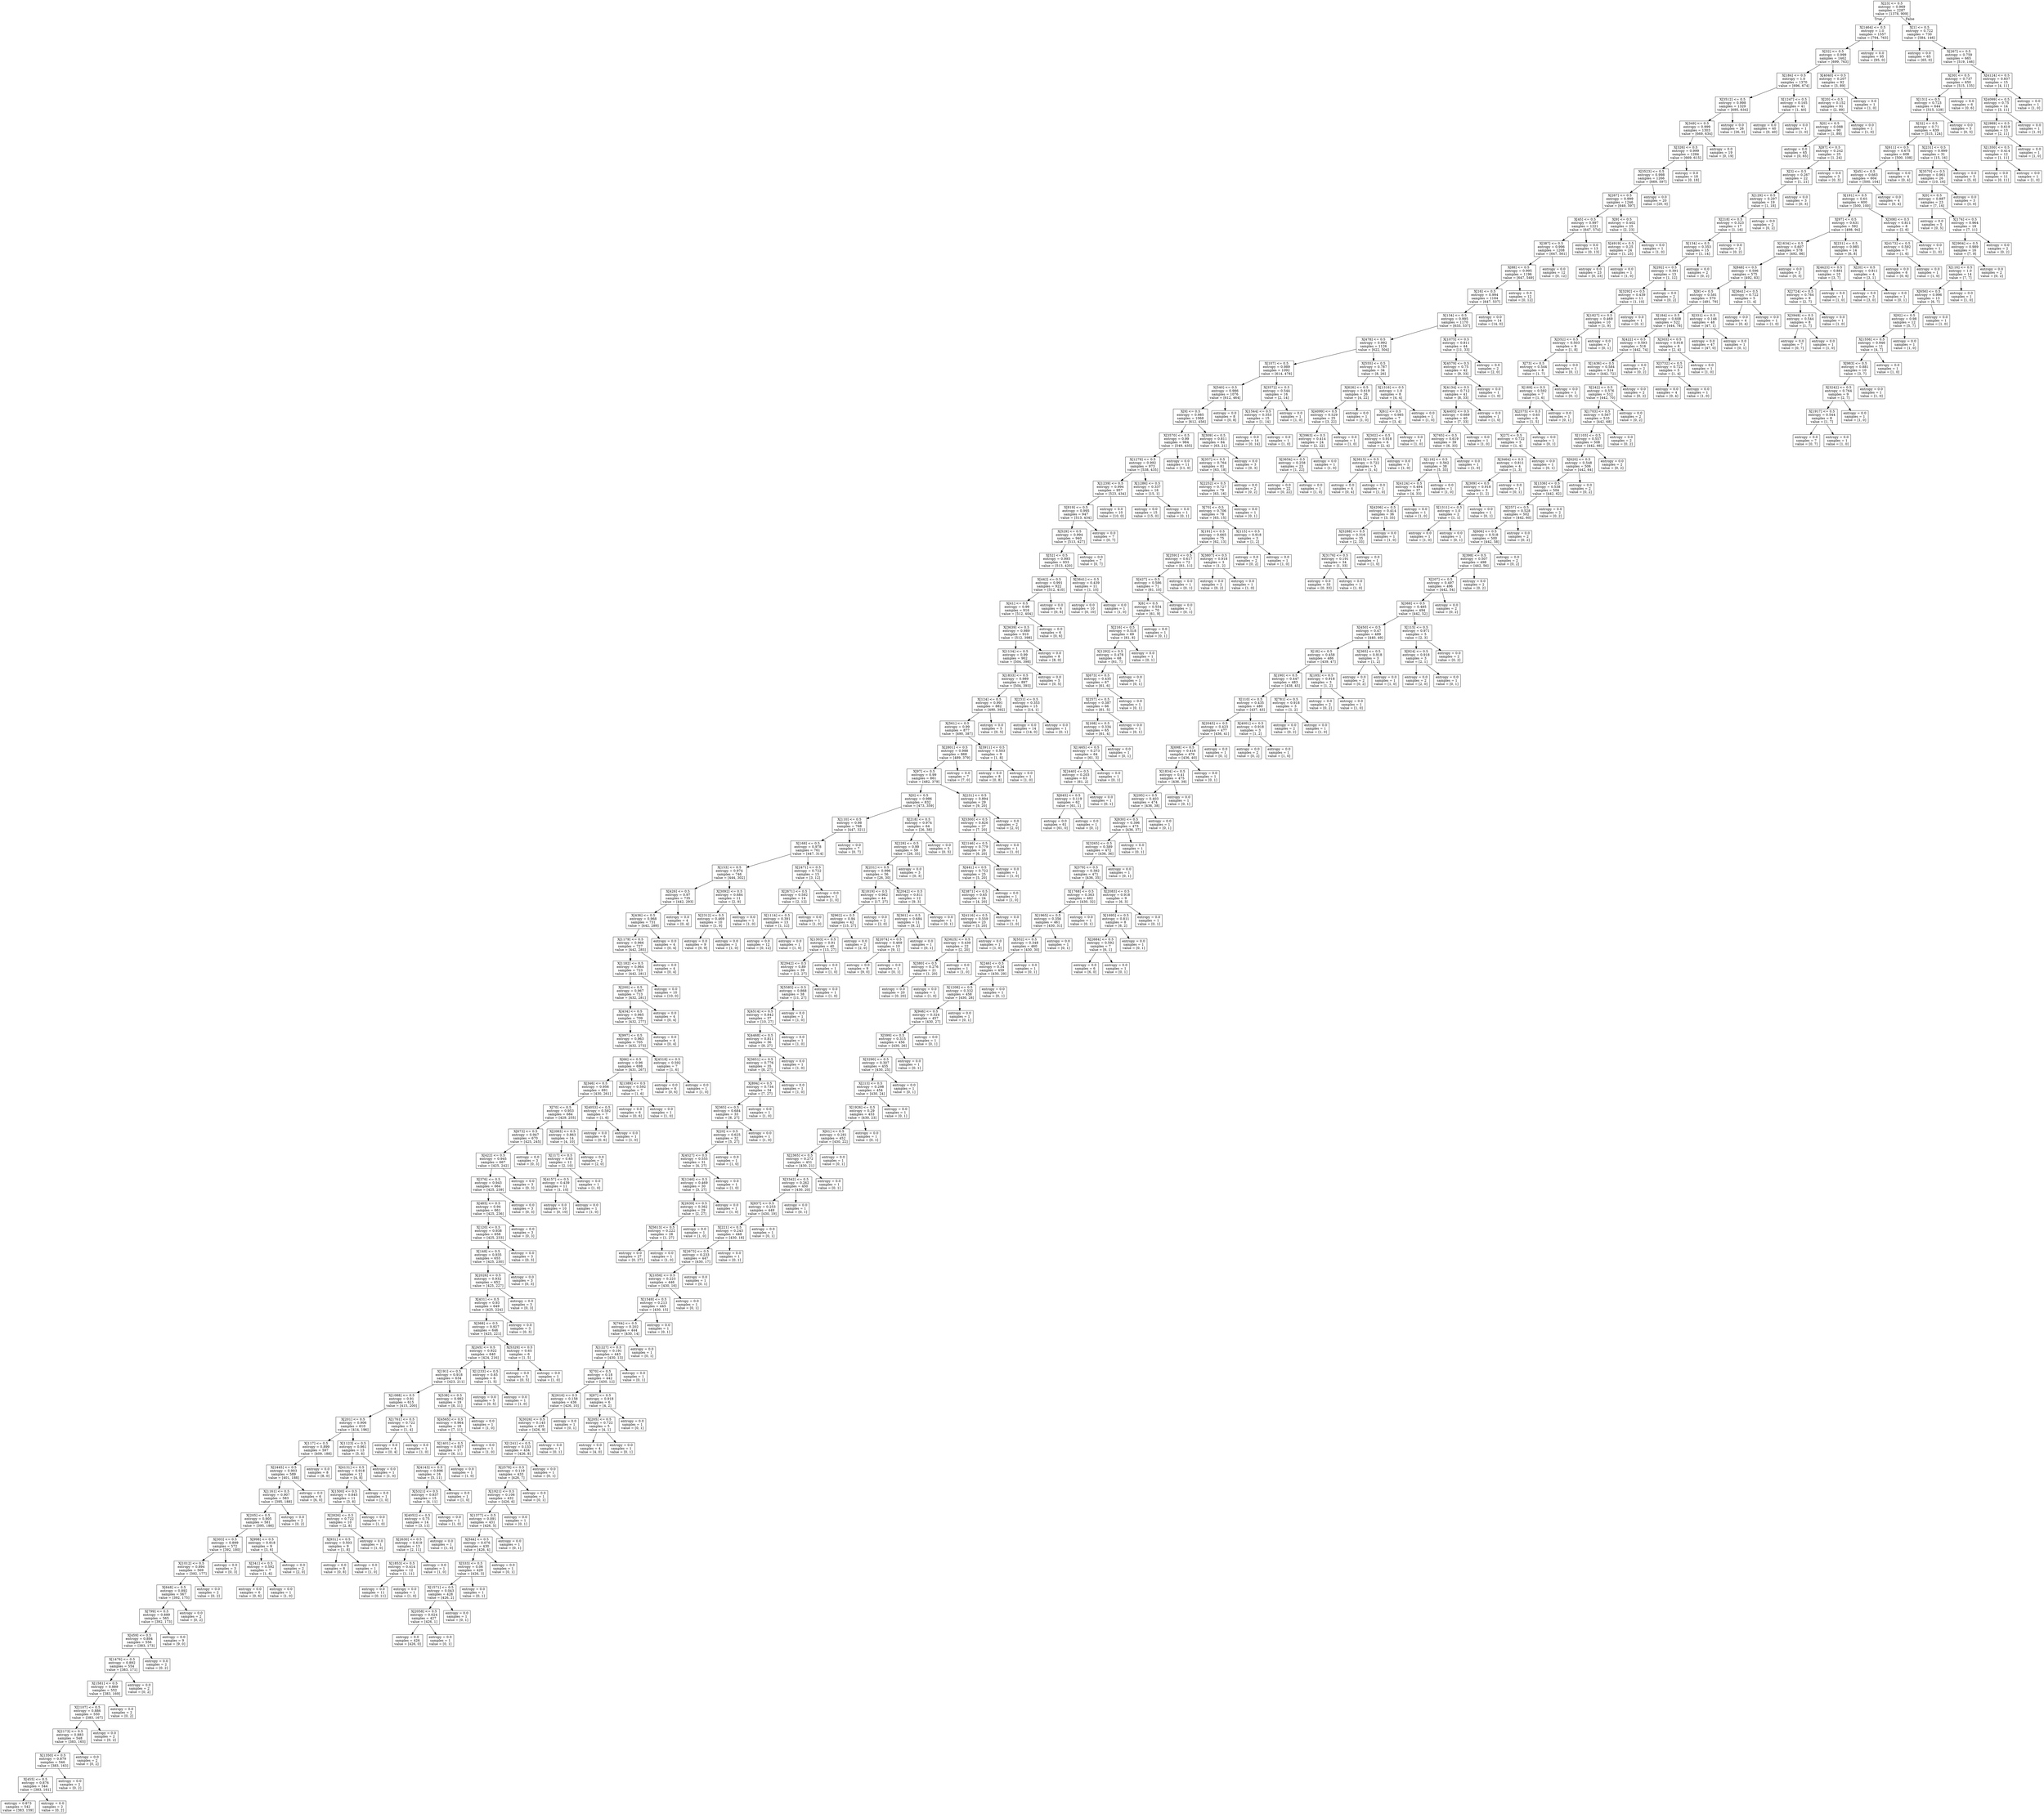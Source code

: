 digraph Tree {
node [shape=box] ;
0 [label="X[23] <= 0.5\nentropy = 0.969\nsamples = 2287\nvalue = [1378, 909]"] ;
1 [label="X[1464] <= 0.5\nentropy = 1.0\nsamples = 1557\nvalue = [794, 763]"] ;
0 -> 1 [labeldistance=2.5, labelangle=45, headlabel="True"] ;
2 [label="X[32] <= 0.5\nentropy = 0.999\nsamples = 1462\nvalue = [699, 763]"] ;
1 -> 2 ;
3 [label="X[184] <= 0.5\nentropy = 1.0\nsamples = 1370\nvalue = [696, 674]"] ;
2 -> 3 ;
4 [label="X[3512] <= 0.5\nentropy = 0.998\nsamples = 1329\nvalue = [695, 634]"] ;
3 -> 4 ;
5 [label="X[349] <= 0.5\nentropy = 0.999\nsamples = 1303\nvalue = [669, 634]"] ;
4 -> 5 ;
6 [label="X[326] <= 0.5\nentropy = 0.999\nsamples = 1284\nvalue = [669, 615]"] ;
5 -> 6 ;
7 [label="X[3523] <= 0.5\nentropy = 0.998\nsamples = 1266\nvalue = [669, 597]"] ;
6 -> 7 ;
8 [label="X[267] <= 0.5\nentropy = 0.999\nsamples = 1246\nvalue = [649, 597]"] ;
7 -> 8 ;
9 [label="X[45] <= 0.5\nentropy = 0.997\nsamples = 1221\nvalue = [647, 574]"] ;
8 -> 9 ;
10 [label="X[387] <= 0.5\nentropy = 0.996\nsamples = 1208\nvalue = [647, 561]"] ;
9 -> 10 ;
11 [label="X[88] <= 0.5\nentropy = 0.995\nsamples = 1196\nvalue = [647, 549]"] ;
10 -> 11 ;
12 [label="X[16] <= 0.5\nentropy = 0.994\nsamples = 1184\nvalue = [647, 537]"] ;
11 -> 12 ;
13 [label="X[134] <= 0.5\nentropy = 0.995\nsamples = 1170\nvalue = [633, 537]"] ;
12 -> 13 ;
14 [label="X[478] <= 0.5\nentropy = 0.992\nsamples = 1126\nvalue = [622, 504]"] ;
13 -> 14 ;
15 [label="X[107] <= 0.5\nentropy = 0.989\nsamples = 1092\nvalue = [614, 478]"] ;
14 -> 15 ;
16 [label="X[540] <= 0.5\nentropy = 0.986\nsamples = 1076\nvalue = [612, 464]"] ;
15 -> 16 ;
17 [label="X[9] <= 0.5\nentropy = 0.985\nsamples = 1068\nvalue = [612, 456]"] ;
16 -> 17 ;
18 [label="X[3570] <= 0.5\nentropy = 0.99\nsamples = 984\nvalue = [549, 435]"] ;
17 -> 18 ;
19 [label="X[1279] <= 0.5\nentropy = 0.992\nsamples = 973\nvalue = [538, 435]"] ;
18 -> 19 ;
20 [label="X[1239] <= 0.5\nentropy = 0.994\nsamples = 957\nvalue = [523, 434]"] ;
19 -> 20 ;
21 [label="X[819] <= 0.5\nentropy = 0.995\nsamples = 947\nvalue = [513, 434]"] ;
20 -> 21 ;
22 [label="X[529] <= 0.5\nentropy = 0.994\nsamples = 940\nvalue = [513, 427]"] ;
21 -> 22 ;
23 [label="X[52] <= 0.5\nentropy = 0.993\nsamples = 933\nvalue = [513, 420]"] ;
22 -> 23 ;
24 [label="X[442] <= 0.5\nentropy = 0.991\nsamples = 922\nvalue = [512, 410]"] ;
23 -> 24 ;
25 [label="X[41] <= 0.5\nentropy = 0.99\nsamples = 916\nvalue = [512, 404]"] ;
24 -> 25 ;
26 [label="X[3639] <= 0.5\nentropy = 0.989\nsamples = 910\nvalue = [512, 398]"] ;
25 -> 26 ;
27 [label="X[1134] <= 0.5\nentropy = 0.99\nsamples = 902\nvalue = [504, 398]"] ;
26 -> 27 ;
28 [label="X[1833] <= 0.5\nentropy = 0.989\nsamples = 897\nvalue = [504, 393]"] ;
27 -> 28 ;
29 [label="X[124] <= 0.5\nentropy = 0.991\nsamples = 882\nvalue = [490, 392]"] ;
28 -> 29 ;
30 [label="X[561] <= 0.5\nentropy = 0.99\nsamples = 877\nvalue = [490, 387]"] ;
29 -> 30 ;
31 [label="X[2801] <= 0.5\nentropy = 0.988\nsamples = 868\nvalue = [489, 379]"] ;
30 -> 31 ;
32 [label="X[97] <= 0.5\nentropy = 0.99\nsamples = 861\nvalue = [482, 379]"] ;
31 -> 32 ;
33 [label="X[0] <= 0.5\nentropy = 0.986\nsamples = 832\nvalue = [473, 359]"] ;
32 -> 33 ;
34 [label="X[110] <= 0.5\nentropy = 0.98\nsamples = 768\nvalue = [447, 321]"] ;
33 -> 34 ;
35 [label="X[168] <= 0.5\nentropy = 0.978\nsamples = 761\nvalue = [447, 314]"] ;
34 -> 35 ;
36 [label="X[153] <= 0.5\nentropy = 0.974\nsamples = 746\nvalue = [444, 302]"] ;
35 -> 36 ;
37 [label="X[426] <= 0.5\nentropy = 0.97\nsamples = 735\nvalue = [442, 293]"] ;
36 -> 37 ;
38 [label="X[436] <= 0.5\nentropy = 0.968\nsamples = 731\nvalue = [442, 289]"] ;
37 -> 38 ;
39 [label="X[1179] <= 0.5\nentropy = 0.966\nsamples = 727\nvalue = [442, 285]"] ;
38 -> 39 ;
40 [label="X[1182] <= 0.5\nentropy = 0.964\nsamples = 723\nvalue = [442, 281]"] ;
39 -> 40 ;
41 [label="X[200] <= 0.5\nentropy = 0.967\nsamples = 713\nvalue = [432, 281]"] ;
40 -> 41 ;
42 [label="X[434] <= 0.5\nentropy = 0.965\nsamples = 709\nvalue = [432, 277]"] ;
41 -> 42 ;
43 [label="X[997] <= 0.5\nentropy = 0.963\nsamples = 705\nvalue = [432, 273]"] ;
42 -> 43 ;
44 [label="X[66] <= 0.5\nentropy = 0.96\nsamples = 698\nvalue = [431, 267]"] ;
43 -> 44 ;
45 [label="X[346] <= 0.5\nentropy = 0.956\nsamples = 691\nvalue = [430, 261]"] ;
44 -> 45 ;
46 [label="X[70] <= 0.5\nentropy = 0.953\nsamples = 684\nvalue = [429, 255]"] ;
45 -> 46 ;
47 [label="X[673] <= 0.5\nentropy = 0.947\nsamples = 670\nvalue = [425, 245]"] ;
46 -> 47 ;
48 [label="X[422] <= 0.5\nentropy = 0.945\nsamples = 667\nvalue = [425, 242]"] ;
47 -> 48 ;
49 [label="X[376] <= 0.5\nentropy = 0.943\nsamples = 664\nvalue = [425, 239]"] ;
48 -> 49 ;
50 [label="X[485] <= 0.5\nentropy = 0.94\nsamples = 661\nvalue = [425, 236]"] ;
49 -> 50 ;
51 [label="X[120] <= 0.5\nentropy = 0.938\nsamples = 658\nvalue = [425, 233]"] ;
50 -> 51 ;
52 [label="X[148] <= 0.5\nentropy = 0.935\nsamples = 655\nvalue = [425, 230]"] ;
51 -> 52 ;
53 [label="X[2026] <= 0.5\nentropy = 0.932\nsamples = 652\nvalue = [425, 227]"] ;
52 -> 53 ;
54 [label="X[431] <= 0.5\nentropy = 0.93\nsamples = 649\nvalue = [425, 224]"] ;
53 -> 54 ;
55 [label="X[368] <= 0.5\nentropy = 0.927\nsamples = 646\nvalue = [425, 221]"] ;
54 -> 55 ;
56 [label="X[245] <= 0.5\nentropy = 0.922\nsamples = 640\nvalue = [424, 216]"] ;
55 -> 56 ;
57 [label="X[191] <= 0.5\nentropy = 0.918\nsamples = 634\nvalue = [423, 211]"] ;
56 -> 57 ;
58 [label="X[1088] <= 0.5\nentropy = 0.91\nsamples = 615\nvalue = [415, 200]"] ;
57 -> 58 ;
59 [label="X[201] <= 0.5\nentropy = 0.906\nsamples = 610\nvalue = [414, 196]"] ;
58 -> 59 ;
60 [label="X[117] <= 0.5\nentropy = 0.899\nsamples = 597\nvalue = [409, 188]"] ;
59 -> 60 ;
61 [label="X[2445] <= 0.5\nentropy = 0.903\nsamples = 589\nvalue = [401, 188]"] ;
60 -> 61 ;
62 [label="X[1161] <= 0.5\nentropy = 0.907\nsamples = 583\nvalue = [395, 188]"] ;
61 -> 62 ;
63 [label="X[205] <= 0.5\nentropy = 0.905\nsamples = 581\nvalue = [395, 186]"] ;
62 -> 63 ;
64 [label="X[303] <= 0.5\nentropy = 0.899\nsamples = 572\nvalue = [392, 180]"] ;
63 -> 64 ;
65 [label="X[1012] <= 0.5\nentropy = 0.894\nsamples = 569\nvalue = [392, 177]"] ;
64 -> 65 ;
66 [label="X[648] <= 0.5\nentropy = 0.892\nsamples = 567\nvalue = [392, 175]"] ;
65 -> 66 ;
67 [label="X[799] <= 0.5\nentropy = 0.889\nsamples = 565\nvalue = [392, 173]"] ;
66 -> 67 ;
68 [label="X[459] <= 0.5\nentropy = 0.894\nsamples = 556\nvalue = [383, 173]"] ;
67 -> 68 ;
69 [label="X[1476] <= 0.5\nentropy = 0.892\nsamples = 554\nvalue = [383, 171]"] ;
68 -> 69 ;
70 [label="X[1581] <= 0.5\nentropy = 0.889\nsamples = 552\nvalue = [383, 169]"] ;
69 -> 70 ;
71 [label="X[2107] <= 0.5\nentropy = 0.886\nsamples = 550\nvalue = [383, 167]"] ;
70 -> 71 ;
72 [label="X[2173] <= 0.5\nentropy = 0.883\nsamples = 548\nvalue = [383, 165]"] ;
71 -> 72 ;
73 [label="X[1350] <= 0.5\nentropy = 0.879\nsamples = 546\nvalue = [383, 163]"] ;
72 -> 73 ;
74 [label="X[455] <= 0.5\nentropy = 0.876\nsamples = 544\nvalue = [383, 161]"] ;
73 -> 74 ;
75 [label="entropy = 0.873\nsamples = 542\nvalue = [383, 159]"] ;
74 -> 75 ;
76 [label="entropy = 0.0\nsamples = 2\nvalue = [0, 2]"] ;
74 -> 76 ;
77 [label="entropy = 0.0\nsamples = 2\nvalue = [0, 2]"] ;
73 -> 77 ;
78 [label="entropy = 0.0\nsamples = 2\nvalue = [0, 2]"] ;
72 -> 78 ;
79 [label="entropy = 0.0\nsamples = 2\nvalue = [0, 2]"] ;
71 -> 79 ;
80 [label="entropy = 0.0\nsamples = 2\nvalue = [0, 2]"] ;
70 -> 80 ;
81 [label="entropy = 0.0\nsamples = 2\nvalue = [0, 2]"] ;
69 -> 81 ;
82 [label="entropy = 0.0\nsamples = 2\nvalue = [0, 2]"] ;
68 -> 82 ;
83 [label="entropy = 0.0\nsamples = 9\nvalue = [9, 0]"] ;
67 -> 83 ;
84 [label="entropy = 0.0\nsamples = 2\nvalue = [0, 2]"] ;
66 -> 84 ;
85 [label="entropy = 0.0\nsamples = 2\nvalue = [0, 2]"] ;
65 -> 85 ;
86 [label="entropy = 0.0\nsamples = 3\nvalue = [0, 3]"] ;
64 -> 86 ;
87 [label="X[998] <= 0.5\nentropy = 0.918\nsamples = 9\nvalue = [3, 6]"] ;
63 -> 87 ;
88 [label="X[341] <= 0.5\nentropy = 0.592\nsamples = 7\nvalue = [1, 6]"] ;
87 -> 88 ;
89 [label="entropy = 0.0\nsamples = 6\nvalue = [0, 6]"] ;
88 -> 89 ;
90 [label="entropy = 0.0\nsamples = 1\nvalue = [1, 0]"] ;
88 -> 90 ;
91 [label="entropy = 0.0\nsamples = 2\nvalue = [2, 0]"] ;
87 -> 91 ;
92 [label="entropy = 0.0\nsamples = 2\nvalue = [0, 2]"] ;
62 -> 92 ;
93 [label="entropy = 0.0\nsamples = 6\nvalue = [6, 0]"] ;
61 -> 93 ;
94 [label="entropy = 0.0\nsamples = 8\nvalue = [8, 0]"] ;
60 -> 94 ;
95 [label="X[1123] <= 0.5\nentropy = 0.961\nsamples = 13\nvalue = [5, 8]"] ;
59 -> 95 ;
96 [label="X[4131] <= 0.5\nentropy = 0.918\nsamples = 12\nvalue = [4, 8]"] ;
95 -> 96 ;
97 [label="X[1500] <= 0.5\nentropy = 0.845\nsamples = 11\nvalue = [3, 8]"] ;
96 -> 97 ;
98 [label="X[2826] <= 0.5\nentropy = 0.722\nsamples = 10\nvalue = [2, 8]"] ;
97 -> 98 ;
99 [label="X[931] <= 0.5\nentropy = 0.503\nsamples = 9\nvalue = [1, 8]"] ;
98 -> 99 ;
100 [label="entropy = 0.0\nsamples = 8\nvalue = [0, 8]"] ;
99 -> 100 ;
101 [label="entropy = 0.0\nsamples = 1\nvalue = [1, 0]"] ;
99 -> 101 ;
102 [label="entropy = 0.0\nsamples = 1\nvalue = [1, 0]"] ;
98 -> 102 ;
103 [label="entropy = 0.0\nsamples = 1\nvalue = [1, 0]"] ;
97 -> 103 ;
104 [label="entropy = 0.0\nsamples = 1\nvalue = [1, 0]"] ;
96 -> 104 ;
105 [label="entropy = 0.0\nsamples = 1\nvalue = [1, 0]"] ;
95 -> 105 ;
106 [label="X[1761] <= 0.5\nentropy = 0.722\nsamples = 5\nvalue = [1, 4]"] ;
58 -> 106 ;
107 [label="entropy = 0.0\nsamples = 4\nvalue = [0, 4]"] ;
106 -> 107 ;
108 [label="entropy = 0.0\nsamples = 1\nvalue = [1, 0]"] ;
106 -> 108 ;
109 [label="X[538] <= 0.5\nentropy = 0.982\nsamples = 19\nvalue = [8, 11]"] ;
57 -> 109 ;
110 [label="X[4565] <= 0.5\nentropy = 0.964\nsamples = 18\nvalue = [7, 11]"] ;
109 -> 110 ;
111 [label="X[1401] <= 0.5\nentropy = 0.937\nsamples = 17\nvalue = [6, 11]"] ;
110 -> 111 ;
112 [label="X[4143] <= 0.5\nentropy = 0.896\nsamples = 16\nvalue = [5, 11]"] ;
111 -> 112 ;
113 [label="X[5321] <= 0.5\nentropy = 0.837\nsamples = 15\nvalue = [4, 11]"] ;
112 -> 113 ;
114 [label="X[4052] <= 0.5\nentropy = 0.75\nsamples = 14\nvalue = [3, 11]"] ;
113 -> 114 ;
115 [label="X[2630] <= 0.5\nentropy = 0.619\nsamples = 13\nvalue = [2, 11]"] ;
114 -> 115 ;
116 [label="X[1853] <= 0.5\nentropy = 0.414\nsamples = 12\nvalue = [1, 11]"] ;
115 -> 116 ;
117 [label="entropy = 0.0\nsamples = 11\nvalue = [0, 11]"] ;
116 -> 117 ;
118 [label="entropy = 0.0\nsamples = 1\nvalue = [1, 0]"] ;
116 -> 118 ;
119 [label="entropy = 0.0\nsamples = 1\nvalue = [1, 0]"] ;
115 -> 119 ;
120 [label="entropy = 0.0\nsamples = 1\nvalue = [1, 0]"] ;
114 -> 120 ;
121 [label="entropy = 0.0\nsamples = 1\nvalue = [1, 0]"] ;
113 -> 121 ;
122 [label="entropy = 0.0\nsamples = 1\nvalue = [1, 0]"] ;
112 -> 122 ;
123 [label="entropy = 0.0\nsamples = 1\nvalue = [1, 0]"] ;
111 -> 123 ;
124 [label="entropy = 0.0\nsamples = 1\nvalue = [1, 0]"] ;
110 -> 124 ;
125 [label="entropy = 0.0\nsamples = 1\nvalue = [1, 0]"] ;
109 -> 125 ;
126 [label="X[1233] <= 0.5\nentropy = 0.65\nsamples = 6\nvalue = [1, 5]"] ;
56 -> 126 ;
127 [label="entropy = 0.0\nsamples = 5\nvalue = [0, 5]"] ;
126 -> 127 ;
128 [label="entropy = 0.0\nsamples = 1\nvalue = [1, 0]"] ;
126 -> 128 ;
129 [label="X[5329] <= 0.5\nentropy = 0.65\nsamples = 6\nvalue = [1, 5]"] ;
55 -> 129 ;
130 [label="entropy = 0.0\nsamples = 5\nvalue = [0, 5]"] ;
129 -> 130 ;
131 [label="entropy = 0.0\nsamples = 1\nvalue = [1, 0]"] ;
129 -> 131 ;
132 [label="entropy = 0.0\nsamples = 3\nvalue = [0, 3]"] ;
54 -> 132 ;
133 [label="entropy = 0.0\nsamples = 3\nvalue = [0, 3]"] ;
53 -> 133 ;
134 [label="entropy = 0.0\nsamples = 3\nvalue = [0, 3]"] ;
52 -> 134 ;
135 [label="entropy = 0.0\nsamples = 3\nvalue = [0, 3]"] ;
51 -> 135 ;
136 [label="entropy = 0.0\nsamples = 3\nvalue = [0, 3]"] ;
50 -> 136 ;
137 [label="entropy = 0.0\nsamples = 3\nvalue = [0, 3]"] ;
49 -> 137 ;
138 [label="entropy = 0.0\nsamples = 3\nvalue = [0, 3]"] ;
48 -> 138 ;
139 [label="entropy = 0.0\nsamples = 3\nvalue = [0, 3]"] ;
47 -> 139 ;
140 [label="X[2083] <= 0.5\nentropy = 0.863\nsamples = 14\nvalue = [4, 10]"] ;
46 -> 140 ;
141 [label="X[117] <= 0.5\nentropy = 0.65\nsamples = 12\nvalue = [2, 10]"] ;
140 -> 141 ;
142 [label="X[4157] <= 0.5\nentropy = 0.439\nsamples = 11\nvalue = [1, 10]"] ;
141 -> 142 ;
143 [label="entropy = 0.0\nsamples = 10\nvalue = [0, 10]"] ;
142 -> 143 ;
144 [label="entropy = 0.0\nsamples = 1\nvalue = [1, 0]"] ;
142 -> 144 ;
145 [label="entropy = 0.0\nsamples = 1\nvalue = [1, 0]"] ;
141 -> 145 ;
146 [label="entropy = 0.0\nsamples = 2\nvalue = [2, 0]"] ;
140 -> 146 ;
147 [label="X[4053] <= 0.5\nentropy = 0.592\nsamples = 7\nvalue = [1, 6]"] ;
45 -> 147 ;
148 [label="entropy = 0.0\nsamples = 6\nvalue = [0, 6]"] ;
147 -> 148 ;
149 [label="entropy = 0.0\nsamples = 1\nvalue = [1, 0]"] ;
147 -> 149 ;
150 [label="X[1389] <= 0.5\nentropy = 0.592\nsamples = 7\nvalue = [1, 6]"] ;
44 -> 150 ;
151 [label="entropy = 0.0\nsamples = 6\nvalue = [0, 6]"] ;
150 -> 151 ;
152 [label="entropy = 0.0\nsamples = 1\nvalue = [1, 0]"] ;
150 -> 152 ;
153 [label="X[4518] <= 0.5\nentropy = 0.592\nsamples = 7\nvalue = [1, 6]"] ;
43 -> 153 ;
154 [label="entropy = 0.0\nsamples = 6\nvalue = [0, 6]"] ;
153 -> 154 ;
155 [label="entropy = 0.0\nsamples = 1\nvalue = [1, 0]"] ;
153 -> 155 ;
156 [label="entropy = 0.0\nsamples = 4\nvalue = [0, 4]"] ;
42 -> 156 ;
157 [label="entropy = 0.0\nsamples = 4\nvalue = [0, 4]"] ;
41 -> 157 ;
158 [label="entropy = 0.0\nsamples = 10\nvalue = [10, 0]"] ;
40 -> 158 ;
159 [label="entropy = 0.0\nsamples = 4\nvalue = [0, 4]"] ;
39 -> 159 ;
160 [label="entropy = 0.0\nsamples = 4\nvalue = [0, 4]"] ;
38 -> 160 ;
161 [label="entropy = 0.0\nsamples = 4\nvalue = [0, 4]"] ;
37 -> 161 ;
162 [label="X[3092] <= 0.5\nentropy = 0.684\nsamples = 11\nvalue = [2, 9]"] ;
36 -> 162 ;
163 [label="X[2312] <= 0.5\nentropy = 0.469\nsamples = 10\nvalue = [1, 9]"] ;
162 -> 163 ;
164 [label="entropy = 0.0\nsamples = 9\nvalue = [0, 9]"] ;
163 -> 164 ;
165 [label="entropy = 0.0\nsamples = 1\nvalue = [1, 0]"] ;
163 -> 165 ;
166 [label="entropy = 0.0\nsamples = 1\nvalue = [1, 0]"] ;
162 -> 166 ;
167 [label="X[2471] <= 0.5\nentropy = 0.722\nsamples = 15\nvalue = [3, 12]"] ;
35 -> 167 ;
168 [label="X[2671] <= 0.5\nentropy = 0.592\nsamples = 14\nvalue = [2, 12]"] ;
167 -> 168 ;
169 [label="X[1114] <= 0.5\nentropy = 0.391\nsamples = 13\nvalue = [1, 12]"] ;
168 -> 169 ;
170 [label="entropy = 0.0\nsamples = 12\nvalue = [0, 12]"] ;
169 -> 170 ;
171 [label="entropy = 0.0\nsamples = 1\nvalue = [1, 0]"] ;
169 -> 171 ;
172 [label="entropy = 0.0\nsamples = 1\nvalue = [1, 0]"] ;
168 -> 172 ;
173 [label="entropy = 0.0\nsamples = 1\nvalue = [1, 0]"] ;
167 -> 173 ;
174 [label="entropy = 0.0\nsamples = 7\nvalue = [0, 7]"] ;
34 -> 174 ;
175 [label="X[218] <= 0.5\nentropy = 0.974\nsamples = 64\nvalue = [26, 38]"] ;
33 -> 175 ;
176 [label="X[228] <= 0.5\nentropy = 0.99\nsamples = 59\nvalue = [26, 33]"] ;
175 -> 176 ;
177 [label="X[231] <= 0.5\nentropy = 0.996\nsamples = 56\nvalue = [26, 30]"] ;
176 -> 177 ;
178 [label="X[1819] <= 0.5\nentropy = 0.962\nsamples = 44\nvalue = [17, 27]"] ;
177 -> 178 ;
179 [label="X[962] <= 0.5\nentropy = 0.94\nsamples = 42\nvalue = [15, 27]"] ;
178 -> 179 ;
180 [label="X[1303] <= 0.5\nentropy = 0.91\nsamples = 40\nvalue = [13, 27]"] ;
179 -> 180 ;
181 [label="X[2942] <= 0.5\nentropy = 0.89\nsamples = 39\nvalue = [12, 27]"] ;
180 -> 181 ;
182 [label="X[5585] <= 0.5\nentropy = 0.868\nsamples = 38\nvalue = [11, 27]"] ;
181 -> 182 ;
183 [label="X[4514] <= 0.5\nentropy = 0.842\nsamples = 37\nvalue = [10, 27]"] ;
182 -> 183 ;
184 [label="X[4468] <= 0.5\nentropy = 0.811\nsamples = 36\nvalue = [9, 27]"] ;
183 -> 184 ;
185 [label="X[3651] <= 0.5\nentropy = 0.776\nsamples = 35\nvalue = [8, 27]"] ;
184 -> 185 ;
186 [label="X[894] <= 0.5\nentropy = 0.734\nsamples = 34\nvalue = [7, 27]"] ;
185 -> 186 ;
187 [label="X[365] <= 0.5\nentropy = 0.684\nsamples = 33\nvalue = [6, 27]"] ;
186 -> 187 ;
188 [label="X[20] <= 0.5\nentropy = 0.625\nsamples = 32\nvalue = [5, 27]"] ;
187 -> 188 ;
189 [label="X[4527] <= 0.5\nentropy = 0.555\nsamples = 31\nvalue = [4, 27]"] ;
188 -> 189 ;
190 [label="X[1246] <= 0.5\nentropy = 0.469\nsamples = 30\nvalue = [3, 27]"] ;
189 -> 190 ;
191 [label="X[2639] <= 0.5\nentropy = 0.362\nsamples = 29\nvalue = [2, 27]"] ;
190 -> 191 ;
192 [label="X[5613] <= 0.5\nentropy = 0.222\nsamples = 28\nvalue = [1, 27]"] ;
191 -> 192 ;
193 [label="entropy = 0.0\nsamples = 27\nvalue = [0, 27]"] ;
192 -> 193 ;
194 [label="entropy = 0.0\nsamples = 1\nvalue = [1, 0]"] ;
192 -> 194 ;
195 [label="entropy = 0.0\nsamples = 1\nvalue = [1, 0]"] ;
191 -> 195 ;
196 [label="entropy = 0.0\nsamples = 1\nvalue = [1, 0]"] ;
190 -> 196 ;
197 [label="entropy = 0.0\nsamples = 1\nvalue = [1, 0]"] ;
189 -> 197 ;
198 [label="entropy = 0.0\nsamples = 1\nvalue = [1, 0]"] ;
188 -> 198 ;
199 [label="entropy = 0.0\nsamples = 1\nvalue = [1, 0]"] ;
187 -> 199 ;
200 [label="entropy = 0.0\nsamples = 1\nvalue = [1, 0]"] ;
186 -> 200 ;
201 [label="entropy = 0.0\nsamples = 1\nvalue = [1, 0]"] ;
185 -> 201 ;
202 [label="entropy = 0.0\nsamples = 1\nvalue = [1, 0]"] ;
184 -> 202 ;
203 [label="entropy = 0.0\nsamples = 1\nvalue = [1, 0]"] ;
183 -> 203 ;
204 [label="entropy = 0.0\nsamples = 1\nvalue = [1, 0]"] ;
182 -> 204 ;
205 [label="entropy = 0.0\nsamples = 1\nvalue = [1, 0]"] ;
181 -> 205 ;
206 [label="entropy = 0.0\nsamples = 1\nvalue = [1, 0]"] ;
180 -> 206 ;
207 [label="entropy = 0.0\nsamples = 2\nvalue = [2, 0]"] ;
179 -> 207 ;
208 [label="entropy = 0.0\nsamples = 2\nvalue = [2, 0]"] ;
178 -> 208 ;
209 [label="X[2042] <= 0.5\nentropy = 0.811\nsamples = 12\nvalue = [9, 3]"] ;
177 -> 209 ;
210 [label="X[361] <= 0.5\nentropy = 0.684\nsamples = 11\nvalue = [9, 2]"] ;
209 -> 210 ;
211 [label="X[2074] <= 0.5\nentropy = 0.469\nsamples = 10\nvalue = [9, 1]"] ;
210 -> 211 ;
212 [label="entropy = 0.0\nsamples = 9\nvalue = [9, 0]"] ;
211 -> 212 ;
213 [label="entropy = 0.0\nsamples = 1\nvalue = [0, 1]"] ;
211 -> 213 ;
214 [label="entropy = 0.0\nsamples = 1\nvalue = [0, 1]"] ;
210 -> 214 ;
215 [label="entropy = 0.0\nsamples = 1\nvalue = [0, 1]"] ;
209 -> 215 ;
216 [label="entropy = 0.0\nsamples = 3\nvalue = [0, 3]"] ;
176 -> 216 ;
217 [label="entropy = 0.0\nsamples = 5\nvalue = [0, 5]"] ;
175 -> 217 ;
218 [label="X[231] <= 0.5\nentropy = 0.894\nsamples = 29\nvalue = [9, 20]"] ;
32 -> 218 ;
219 [label="X[5300] <= 0.5\nentropy = 0.826\nsamples = 27\nvalue = [7, 20]"] ;
218 -> 219 ;
220 [label="X[2146] <= 0.5\nentropy = 0.779\nsamples = 26\nvalue = [6, 20]"] ;
219 -> 220 ;
221 [label="X[441] <= 0.5\nentropy = 0.722\nsamples = 25\nvalue = [5, 20]"] ;
220 -> 221 ;
222 [label="X[3871] <= 0.5\nentropy = 0.65\nsamples = 24\nvalue = [4, 20]"] ;
221 -> 222 ;
223 [label="X[4116] <= 0.5\nentropy = 0.559\nsamples = 23\nvalue = [3, 20]"] ;
222 -> 223 ;
224 [label="X[3625] <= 0.5\nentropy = 0.439\nsamples = 22\nvalue = [2, 20]"] ;
223 -> 224 ;
225 [label="X[380] <= 0.5\nentropy = 0.276\nsamples = 21\nvalue = [1, 20]"] ;
224 -> 225 ;
226 [label="entropy = 0.0\nsamples = 20\nvalue = [0, 20]"] ;
225 -> 226 ;
227 [label="entropy = 0.0\nsamples = 1\nvalue = [1, 0]"] ;
225 -> 227 ;
228 [label="entropy = 0.0\nsamples = 1\nvalue = [1, 0]"] ;
224 -> 228 ;
229 [label="entropy = 0.0\nsamples = 1\nvalue = [1, 0]"] ;
223 -> 229 ;
230 [label="entropy = 0.0\nsamples = 1\nvalue = [1, 0]"] ;
222 -> 230 ;
231 [label="entropy = 0.0\nsamples = 1\nvalue = [1, 0]"] ;
221 -> 231 ;
232 [label="entropy = 0.0\nsamples = 1\nvalue = [1, 0]"] ;
220 -> 232 ;
233 [label="entropy = 0.0\nsamples = 1\nvalue = [1, 0]"] ;
219 -> 233 ;
234 [label="entropy = 0.0\nsamples = 2\nvalue = [2, 0]"] ;
218 -> 234 ;
235 [label="entropy = 0.0\nsamples = 7\nvalue = [7, 0]"] ;
31 -> 235 ;
236 [label="X[3911] <= 0.5\nentropy = 0.503\nsamples = 9\nvalue = [1, 8]"] ;
30 -> 236 ;
237 [label="entropy = 0.0\nsamples = 8\nvalue = [0, 8]"] ;
236 -> 237 ;
238 [label="entropy = 0.0\nsamples = 1\nvalue = [1, 0]"] ;
236 -> 238 ;
239 [label="entropy = 0.0\nsamples = 5\nvalue = [0, 5]"] ;
29 -> 239 ;
240 [label="X[231] <= 0.5\nentropy = 0.353\nsamples = 15\nvalue = [14, 1]"] ;
28 -> 240 ;
241 [label="entropy = 0.0\nsamples = 14\nvalue = [14, 0]"] ;
240 -> 241 ;
242 [label="entropy = 0.0\nsamples = 1\nvalue = [0, 1]"] ;
240 -> 242 ;
243 [label="entropy = 0.0\nsamples = 5\nvalue = [0, 5]"] ;
27 -> 243 ;
244 [label="entropy = 0.0\nsamples = 8\nvalue = [8, 0]"] ;
26 -> 244 ;
245 [label="entropy = 0.0\nsamples = 6\nvalue = [0, 6]"] ;
25 -> 245 ;
246 [label="entropy = 0.0\nsamples = 6\nvalue = [0, 6]"] ;
24 -> 246 ;
247 [label="X[3641] <= 0.5\nentropy = 0.439\nsamples = 11\nvalue = [1, 10]"] ;
23 -> 247 ;
248 [label="entropy = 0.0\nsamples = 10\nvalue = [0, 10]"] ;
247 -> 248 ;
249 [label="entropy = 0.0\nsamples = 1\nvalue = [1, 0]"] ;
247 -> 249 ;
250 [label="entropy = 0.0\nsamples = 7\nvalue = [0, 7]"] ;
22 -> 250 ;
251 [label="entropy = 0.0\nsamples = 7\nvalue = [0, 7]"] ;
21 -> 251 ;
252 [label="entropy = 0.0\nsamples = 10\nvalue = [10, 0]"] ;
20 -> 252 ;
253 [label="X[1286] <= 0.5\nentropy = 0.337\nsamples = 16\nvalue = [15, 1]"] ;
19 -> 253 ;
254 [label="entropy = 0.0\nsamples = 15\nvalue = [15, 0]"] ;
253 -> 254 ;
255 [label="entropy = 0.0\nsamples = 1\nvalue = [0, 1]"] ;
253 -> 255 ;
256 [label="entropy = 0.0\nsamples = 11\nvalue = [11, 0]"] ;
18 -> 256 ;
257 [label="X[309] <= 0.5\nentropy = 0.811\nsamples = 84\nvalue = [63, 21]"] ;
17 -> 257 ;
258 [label="X[357] <= 0.5\nentropy = 0.764\nsamples = 81\nvalue = [63, 18]"] ;
257 -> 258 ;
259 [label="X[2252] <= 0.5\nentropy = 0.727\nsamples = 79\nvalue = [63, 16]"] ;
258 -> 259 ;
260 [label="X[70] <= 0.5\nentropy = 0.706\nsamples = 78\nvalue = [63, 15]"] ;
259 -> 260 ;
261 [label="X[191] <= 0.5\nentropy = 0.665\nsamples = 75\nvalue = [62, 13]"] ;
260 -> 261 ;
262 [label="X[2591] <= 0.5\nentropy = 0.617\nsamples = 72\nvalue = [61, 11]"] ;
261 -> 262 ;
263 [label="X[427] <= 0.5\nentropy = 0.586\nsamples = 71\nvalue = [61, 10]"] ;
262 -> 263 ;
264 [label="X[6] <= 0.5\nentropy = 0.554\nsamples = 70\nvalue = [61, 9]"] ;
263 -> 264 ;
265 [label="X[216] <= 0.5\nentropy = 0.518\nsamples = 69\nvalue = [61, 8]"] ;
264 -> 265 ;
266 [label="X[1292] <= 0.5\nentropy = 0.478\nsamples = 68\nvalue = [61, 7]"] ;
265 -> 266 ;
267 [label="X[673] <= 0.5\nentropy = 0.435\nsamples = 67\nvalue = [61, 6]"] ;
266 -> 267 ;
268 [label="X[257] <= 0.5\nentropy = 0.387\nsamples = 66\nvalue = [61, 5]"] ;
267 -> 268 ;
269 [label="X[168] <= 0.5\nentropy = 0.334\nsamples = 65\nvalue = [61, 4]"] ;
268 -> 269 ;
270 [label="X[1465] <= 0.5\nentropy = 0.273\nsamples = 64\nvalue = [61, 3]"] ;
269 -> 270 ;
271 [label="X[2440] <= 0.5\nentropy = 0.203\nsamples = 63\nvalue = [61, 2]"] ;
270 -> 271 ;
272 [label="X[645] <= 0.5\nentropy = 0.119\nsamples = 62\nvalue = [61, 1]"] ;
271 -> 272 ;
273 [label="entropy = 0.0\nsamples = 61\nvalue = [61, 0]"] ;
272 -> 273 ;
274 [label="entropy = 0.0\nsamples = 1\nvalue = [0, 1]"] ;
272 -> 274 ;
275 [label="entropy = 0.0\nsamples = 1\nvalue = [0, 1]"] ;
271 -> 275 ;
276 [label="entropy = 0.0\nsamples = 1\nvalue = [0, 1]"] ;
270 -> 276 ;
277 [label="entropy = 0.0\nsamples = 1\nvalue = [0, 1]"] ;
269 -> 277 ;
278 [label="entropy = 0.0\nsamples = 1\nvalue = [0, 1]"] ;
268 -> 278 ;
279 [label="entropy = 0.0\nsamples = 1\nvalue = [0, 1]"] ;
267 -> 279 ;
280 [label="entropy = 0.0\nsamples = 1\nvalue = [0, 1]"] ;
266 -> 280 ;
281 [label="entropy = 0.0\nsamples = 1\nvalue = [0, 1]"] ;
265 -> 281 ;
282 [label="entropy = 0.0\nsamples = 1\nvalue = [0, 1]"] ;
264 -> 282 ;
283 [label="entropy = 0.0\nsamples = 1\nvalue = [0, 1]"] ;
263 -> 283 ;
284 [label="entropy = 0.0\nsamples = 1\nvalue = [0, 1]"] ;
262 -> 284 ;
285 [label="X[3807] <= 0.5\nentropy = 0.918\nsamples = 3\nvalue = [1, 2]"] ;
261 -> 285 ;
286 [label="entropy = 0.0\nsamples = 2\nvalue = [0, 2]"] ;
285 -> 286 ;
287 [label="entropy = 0.0\nsamples = 1\nvalue = [1, 0]"] ;
285 -> 287 ;
288 [label="X[115] <= 0.5\nentropy = 0.918\nsamples = 3\nvalue = [1, 2]"] ;
260 -> 288 ;
289 [label="entropy = 0.0\nsamples = 2\nvalue = [0, 2]"] ;
288 -> 289 ;
290 [label="entropy = 0.0\nsamples = 1\nvalue = [1, 0]"] ;
288 -> 290 ;
291 [label="entropy = 0.0\nsamples = 1\nvalue = [0, 1]"] ;
259 -> 291 ;
292 [label="entropy = 0.0\nsamples = 2\nvalue = [0, 2]"] ;
258 -> 292 ;
293 [label="entropy = 0.0\nsamples = 3\nvalue = [0, 3]"] ;
257 -> 293 ;
294 [label="entropy = 0.0\nsamples = 8\nvalue = [0, 8]"] ;
16 -> 294 ;
295 [label="X[3572] <= 0.5\nentropy = 0.544\nsamples = 16\nvalue = [2, 14]"] ;
15 -> 295 ;
296 [label="X[1544] <= 0.5\nentropy = 0.353\nsamples = 15\nvalue = [1, 14]"] ;
295 -> 296 ;
297 [label="entropy = 0.0\nsamples = 14\nvalue = [0, 14]"] ;
296 -> 297 ;
298 [label="entropy = 0.0\nsamples = 1\nvalue = [1, 0]"] ;
296 -> 298 ;
299 [label="entropy = 0.0\nsamples = 1\nvalue = [1, 0]"] ;
295 -> 299 ;
300 [label="X[555] <= 0.5\nentropy = 0.787\nsamples = 34\nvalue = [8, 26]"] ;
14 -> 300 ;
301 [label="X[626] <= 0.5\nentropy = 0.619\nsamples = 26\nvalue = [4, 22]"] ;
300 -> 301 ;
302 [label="X[4099] <= 0.5\nentropy = 0.529\nsamples = 25\nvalue = [3, 22]"] ;
301 -> 302 ;
303 [label="X[3963] <= 0.5\nentropy = 0.414\nsamples = 24\nvalue = [2, 22]"] ;
302 -> 303 ;
304 [label="X[3654] <= 0.5\nentropy = 0.258\nsamples = 23\nvalue = [1, 22]"] ;
303 -> 304 ;
305 [label="entropy = 0.0\nsamples = 22\nvalue = [0, 22]"] ;
304 -> 305 ;
306 [label="entropy = 0.0\nsamples = 1\nvalue = [1, 0]"] ;
304 -> 306 ;
307 [label="entropy = 0.0\nsamples = 1\nvalue = [1, 0]"] ;
303 -> 307 ;
308 [label="entropy = 0.0\nsamples = 1\nvalue = [1, 0]"] ;
302 -> 308 ;
309 [label="entropy = 0.0\nsamples = 1\nvalue = [1, 0]"] ;
301 -> 309 ;
310 [label="X[1316] <= 0.5\nentropy = 1.0\nsamples = 8\nvalue = [4, 4]"] ;
300 -> 310 ;
311 [label="X[61] <= 0.5\nentropy = 0.985\nsamples = 7\nvalue = [3, 4]"] ;
310 -> 311 ;
312 [label="X[302] <= 0.5\nentropy = 0.918\nsamples = 6\nvalue = [2, 4]"] ;
311 -> 312 ;
313 [label="X[3815] <= 0.5\nentropy = 0.722\nsamples = 5\nvalue = [1, 4]"] ;
312 -> 313 ;
314 [label="entropy = 0.0\nsamples = 4\nvalue = [0, 4]"] ;
313 -> 314 ;
315 [label="entropy = 0.0\nsamples = 1\nvalue = [1, 0]"] ;
313 -> 315 ;
316 [label="entropy = 0.0\nsamples = 1\nvalue = [1, 0]"] ;
312 -> 316 ;
317 [label="entropy = 0.0\nsamples = 1\nvalue = [1, 0]"] ;
311 -> 317 ;
318 [label="entropy = 0.0\nsamples = 1\nvalue = [1, 0]"] ;
310 -> 318 ;
319 [label="X[1075] <= 0.5\nentropy = 0.811\nsamples = 44\nvalue = [11, 33]"] ;
13 -> 319 ;
320 [label="X[4579] <= 0.5\nentropy = 0.75\nsamples = 42\nvalue = [9, 33]"] ;
319 -> 320 ;
321 [label="X[4134] <= 0.5\nentropy = 0.712\nsamples = 41\nvalue = [8, 33]"] ;
320 -> 321 ;
322 [label="X[4405] <= 0.5\nentropy = 0.669\nsamples = 40\nvalue = [7, 33]"] ;
321 -> 322 ;
323 [label="X[765] <= 0.5\nentropy = 0.619\nsamples = 39\nvalue = [6, 33]"] ;
322 -> 323 ;
324 [label="X[116] <= 0.5\nentropy = 0.562\nsamples = 38\nvalue = [5, 33]"] ;
323 -> 324 ;
325 [label="X[4124] <= 0.5\nentropy = 0.494\nsamples = 37\nvalue = [4, 33]"] ;
324 -> 325 ;
326 [label="X[4206] <= 0.5\nentropy = 0.414\nsamples = 36\nvalue = [3, 33]"] ;
325 -> 326 ;
327 [label="X[5288] <= 0.5\nentropy = 0.316\nsamples = 35\nvalue = [2, 33]"] ;
326 -> 327 ;
328 [label="X[3176] <= 0.5\nentropy = 0.191\nsamples = 34\nvalue = [1, 33]"] ;
327 -> 328 ;
329 [label="entropy = 0.0\nsamples = 33\nvalue = [0, 33]"] ;
328 -> 329 ;
330 [label="entropy = 0.0\nsamples = 1\nvalue = [1, 0]"] ;
328 -> 330 ;
331 [label="entropy = 0.0\nsamples = 1\nvalue = [1, 0]"] ;
327 -> 331 ;
332 [label="entropy = 0.0\nsamples = 1\nvalue = [1, 0]"] ;
326 -> 332 ;
333 [label="entropy = 0.0\nsamples = 1\nvalue = [1, 0]"] ;
325 -> 333 ;
334 [label="entropy = 0.0\nsamples = 1\nvalue = [1, 0]"] ;
324 -> 334 ;
335 [label="entropy = 0.0\nsamples = 1\nvalue = [1, 0]"] ;
323 -> 335 ;
336 [label="entropy = 0.0\nsamples = 1\nvalue = [1, 0]"] ;
322 -> 336 ;
337 [label="entropy = 0.0\nsamples = 1\nvalue = [1, 0]"] ;
321 -> 337 ;
338 [label="entropy = 0.0\nsamples = 1\nvalue = [1, 0]"] ;
320 -> 338 ;
339 [label="entropy = 0.0\nsamples = 2\nvalue = [2, 0]"] ;
319 -> 339 ;
340 [label="entropy = 0.0\nsamples = 14\nvalue = [14, 0]"] ;
12 -> 340 ;
341 [label="entropy = 0.0\nsamples = 12\nvalue = [0, 12]"] ;
11 -> 341 ;
342 [label="entropy = 0.0\nsamples = 12\nvalue = [0, 12]"] ;
10 -> 342 ;
343 [label="entropy = 0.0\nsamples = 13\nvalue = [0, 13]"] ;
9 -> 343 ;
344 [label="X[9] <= 0.5\nentropy = 0.402\nsamples = 25\nvalue = [2, 23]"] ;
8 -> 344 ;
345 [label="X[4919] <= 0.5\nentropy = 0.25\nsamples = 24\nvalue = [1, 23]"] ;
344 -> 345 ;
346 [label="entropy = 0.0\nsamples = 23\nvalue = [0, 23]"] ;
345 -> 346 ;
347 [label="entropy = 0.0\nsamples = 1\nvalue = [1, 0]"] ;
345 -> 347 ;
348 [label="entropy = 0.0\nsamples = 1\nvalue = [1, 0]"] ;
344 -> 348 ;
349 [label="entropy = 0.0\nsamples = 20\nvalue = [20, 0]"] ;
7 -> 349 ;
350 [label="entropy = 0.0\nsamples = 18\nvalue = [0, 18]"] ;
6 -> 350 ;
351 [label="entropy = 0.0\nsamples = 19\nvalue = [0, 19]"] ;
5 -> 351 ;
352 [label="entropy = 0.0\nsamples = 26\nvalue = [26, 0]"] ;
4 -> 352 ;
353 [label="X[1247] <= 0.5\nentropy = 0.165\nsamples = 41\nvalue = [1, 40]"] ;
3 -> 353 ;
354 [label="entropy = 0.0\nsamples = 40\nvalue = [0, 40]"] ;
353 -> 354 ;
355 [label="entropy = 0.0\nsamples = 1\nvalue = [1, 0]"] ;
353 -> 355 ;
356 [label="X[4040] <= 0.5\nentropy = 0.207\nsamples = 92\nvalue = [3, 89]"] ;
2 -> 356 ;
357 [label="X[20] <= 0.5\nentropy = 0.152\nsamples = 91\nvalue = [2, 89]"] ;
356 -> 357 ;
358 [label="X[0] <= 0.5\nentropy = 0.088\nsamples = 90\nvalue = [1, 89]"] ;
357 -> 358 ;
359 [label="entropy = 0.0\nsamples = 65\nvalue = [0, 65]"] ;
358 -> 359 ;
360 [label="X[87] <= 0.5\nentropy = 0.242\nsamples = 25\nvalue = [1, 24]"] ;
358 -> 360 ;
361 [label="X[3] <= 0.5\nentropy = 0.267\nsamples = 22\nvalue = [1, 21]"] ;
360 -> 361 ;
362 [label="X[129] <= 0.5\nentropy = 0.297\nsamples = 19\nvalue = [1, 18]"] ;
361 -> 362 ;
363 [label="X[218] <= 0.5\nentropy = 0.323\nsamples = 17\nvalue = [1, 16]"] ;
362 -> 363 ;
364 [label="X[134] <= 0.5\nentropy = 0.353\nsamples = 15\nvalue = [1, 14]"] ;
363 -> 364 ;
365 [label="X[292] <= 0.5\nentropy = 0.391\nsamples = 13\nvalue = [1, 12]"] ;
364 -> 365 ;
366 [label="X[3292] <= 0.5\nentropy = 0.439\nsamples = 11\nvalue = [1, 10]"] ;
365 -> 366 ;
367 [label="X[1827] <= 0.5\nentropy = 0.469\nsamples = 10\nvalue = [1, 9]"] ;
366 -> 367 ;
368 [label="X[352] <= 0.5\nentropy = 0.503\nsamples = 9\nvalue = [1, 8]"] ;
367 -> 368 ;
369 [label="X[73] <= 0.5\nentropy = 0.544\nsamples = 8\nvalue = [1, 7]"] ;
368 -> 369 ;
370 [label="X[169] <= 0.5\nentropy = 0.592\nsamples = 7\nvalue = [1, 6]"] ;
369 -> 370 ;
371 [label="X[2575] <= 0.5\nentropy = 0.65\nsamples = 6\nvalue = [1, 5]"] ;
370 -> 371 ;
372 [label="X[27] <= 0.5\nentropy = 0.722\nsamples = 5\nvalue = [1, 4]"] ;
371 -> 372 ;
373 [label="X[3464] <= 0.5\nentropy = 0.811\nsamples = 4\nvalue = [1, 3]"] ;
372 -> 373 ;
374 [label="X[309] <= 0.5\nentropy = 0.918\nsamples = 3\nvalue = [1, 2]"] ;
373 -> 374 ;
375 [label="X[1311] <= 0.5\nentropy = 1.0\nsamples = 2\nvalue = [1, 1]"] ;
374 -> 375 ;
376 [label="entropy = 0.0\nsamples = 1\nvalue = [1, 0]"] ;
375 -> 376 ;
377 [label="entropy = 0.0\nsamples = 1\nvalue = [0, 1]"] ;
375 -> 377 ;
378 [label="entropy = 0.0\nsamples = 1\nvalue = [0, 1]"] ;
374 -> 378 ;
379 [label="entropy = 0.0\nsamples = 1\nvalue = [0, 1]"] ;
373 -> 379 ;
380 [label="entropy = 0.0\nsamples = 1\nvalue = [0, 1]"] ;
372 -> 380 ;
381 [label="entropy = 0.0\nsamples = 1\nvalue = [0, 1]"] ;
371 -> 381 ;
382 [label="entropy = 0.0\nsamples = 1\nvalue = [0, 1]"] ;
370 -> 382 ;
383 [label="entropy = 0.0\nsamples = 1\nvalue = [0, 1]"] ;
369 -> 383 ;
384 [label="entropy = 0.0\nsamples = 1\nvalue = [0, 1]"] ;
368 -> 384 ;
385 [label="entropy = 0.0\nsamples = 1\nvalue = [0, 1]"] ;
367 -> 385 ;
386 [label="entropy = 0.0\nsamples = 1\nvalue = [0, 1]"] ;
366 -> 386 ;
387 [label="entropy = 0.0\nsamples = 2\nvalue = [0, 2]"] ;
365 -> 387 ;
388 [label="entropy = 0.0\nsamples = 2\nvalue = [0, 2]"] ;
364 -> 388 ;
389 [label="entropy = 0.0\nsamples = 2\nvalue = [0, 2]"] ;
363 -> 389 ;
390 [label="entropy = 0.0\nsamples = 2\nvalue = [0, 2]"] ;
362 -> 390 ;
391 [label="entropy = 0.0\nsamples = 3\nvalue = [0, 3]"] ;
361 -> 391 ;
392 [label="entropy = 0.0\nsamples = 3\nvalue = [0, 3]"] ;
360 -> 392 ;
393 [label="entropy = 0.0\nsamples = 1\nvalue = [1, 0]"] ;
357 -> 393 ;
394 [label="entropy = 0.0\nsamples = 1\nvalue = [1, 0]"] ;
356 -> 394 ;
395 [label="entropy = 0.0\nsamples = 95\nvalue = [95, 0]"] ;
1 -> 395 ;
396 [label="X[1] <= 0.5\nentropy = 0.722\nsamples = 730\nvalue = [584, 146]"] ;
0 -> 396 [labeldistance=2.5, labelangle=-45, headlabel="False"] ;
397 [label="entropy = 0.0\nsamples = 65\nvalue = [65, 0]"] ;
396 -> 397 ;
398 [label="X[267] <= 0.5\nentropy = 0.759\nsamples = 665\nvalue = [519, 146]"] ;
396 -> 398 ;
399 [label="X[30] <= 0.5\nentropy = 0.737\nsamples = 650\nvalue = [515, 135]"] ;
398 -> 399 ;
400 [label="X[131] <= 0.5\nentropy = 0.723\nsamples = 644\nvalue = [515, 129]"] ;
399 -> 400 ;
401 [label="X[32] <= 0.5\nentropy = 0.71\nsamples = 639\nvalue = [515, 124]"] ;
400 -> 401 ;
402 [label="X[611] <= 0.5\nentropy = 0.675\nsamples = 608\nvalue = [500, 108]"] ;
401 -> 402 ;
403 [label="X[45] <= 0.5\nentropy = 0.663\nsamples = 604\nvalue = [500, 104]"] ;
402 -> 403 ;
404 [label="X[191] <= 0.5\nentropy = 0.65\nsamples = 600\nvalue = [500, 100]"] ;
403 -> 404 ;
405 [label="X[97] <= 0.5\nentropy = 0.631\nsamples = 592\nvalue = [498, 94]"] ;
404 -> 405 ;
406 [label="X[1634] <= 0.5\nentropy = 0.607\nsamples = 578\nvalue = [492, 86]"] ;
405 -> 406 ;
407 [label="X[848] <= 0.5\nentropy = 0.596\nsamples = 575\nvalue = [492, 83]"] ;
406 -> 407 ;
408 [label="X[9] <= 0.5\nentropy = 0.581\nsamples = 570\nvalue = [491, 79]"] ;
407 -> 408 ;
409 [label="X[184] <= 0.5\nentropy = 0.608\nsamples = 522\nvalue = [444, 78]"] ;
408 -> 409 ;
410 [label="X[422] <= 0.5\nentropy = 0.593\nsamples = 516\nvalue = [442, 74]"] ;
409 -> 410 ;
411 [label="X[1436] <= 0.5\nentropy = 0.584\nsamples = 514\nvalue = [442, 72]"] ;
410 -> 411 ;
412 [label="X[242] <= 0.5\nentropy = 0.576\nsamples = 512\nvalue = [442, 70]"] ;
411 -> 412 ;
413 [label="X[1703] <= 0.5\nentropy = 0.567\nsamples = 510\nvalue = [442, 68]"] ;
412 -> 413 ;
414 [label="X[1103] <= 0.5\nentropy = 0.557\nsamples = 508\nvalue = [442, 66]"] ;
413 -> 414 ;
415 [label="X[620] <= 0.5\nentropy = 0.548\nsamples = 506\nvalue = [442, 64]"] ;
414 -> 415 ;
416 [label="X[1336] <= 0.5\nentropy = 0.538\nsamples = 504\nvalue = [442, 62]"] ;
415 -> 416 ;
417 [label="X[257] <= 0.5\nentropy = 0.528\nsamples = 502\nvalue = [442, 60]"] ;
416 -> 417 ;
418 [label="X[606] <= 0.5\nentropy = 0.518\nsamples = 500\nvalue = [442, 58]"] ;
417 -> 418 ;
419 [label="X[398] <= 0.5\nentropy = 0.507\nsamples = 498\nvalue = [442, 56]"] ;
418 -> 419 ;
420 [label="X[207] <= 0.5\nentropy = 0.497\nsamples = 496\nvalue = [442, 54]"] ;
419 -> 420 ;
421 [label="X[368] <= 0.5\nentropy = 0.485\nsamples = 494\nvalue = [442, 52]"] ;
420 -> 421 ;
422 [label="X[450] <= 0.5\nentropy = 0.47\nsamples = 489\nvalue = [440, 49]"] ;
421 -> 422 ;
423 [label="X[18] <= 0.5\nentropy = 0.458\nsamples = 486\nvalue = [439, 47]"] ;
422 -> 423 ;
424 [label="X[190] <= 0.5\nentropy = 0.447\nsamples = 483\nvalue = [438, 45]"] ;
423 -> 424 ;
425 [label="X[110] <= 0.5\nentropy = 0.435\nsamples = 480\nvalue = [437, 43]"] ;
424 -> 425 ;
426 [label="X[2045] <= 0.5\nentropy = 0.423\nsamples = 477\nvalue = [436, 41]"] ;
425 -> 426 ;
427 [label="X[698] <= 0.5\nentropy = 0.416\nsamples = 476\nvalue = [436, 40]"] ;
426 -> 427 ;
428 [label="X[1834] <= 0.5\nentropy = 0.41\nsamples = 475\nvalue = [436, 39]"] ;
427 -> 428 ;
429 [label="X[295] <= 0.5\nentropy = 0.403\nsamples = 474\nvalue = [436, 38]"] ;
428 -> 429 ;
430 [label="X[830] <= 0.5\nentropy = 0.396\nsamples = 473\nvalue = [436, 37]"] ;
429 -> 430 ;
431 [label="X[3265] <= 0.5\nentropy = 0.389\nsamples = 472\nvalue = [436, 36]"] ;
430 -> 431 ;
432 [label="X[379] <= 0.5\nentropy = 0.382\nsamples = 471\nvalue = [436, 35]"] ;
431 -> 432 ;
433 [label="X[1768] <= 0.5\nentropy = 0.363\nsamples = 462\nvalue = [430, 32]"] ;
432 -> 433 ;
434 [label="X[1965] <= 0.5\nentropy = 0.356\nsamples = 461\nvalue = [430, 31]"] ;
433 -> 434 ;
435 [label="X[552] <= 0.5\nentropy = 0.348\nsamples = 460\nvalue = [430, 30]"] ;
434 -> 435 ;
436 [label="X[246] <= 0.5\nentropy = 0.34\nsamples = 459\nvalue = [430, 29]"] ;
435 -> 436 ;
437 [label="X[1208] <= 0.5\nentropy = 0.332\nsamples = 458\nvalue = [430, 28]"] ;
436 -> 437 ;
438 [label="X[946] <= 0.5\nentropy = 0.324\nsamples = 457\nvalue = [430, 27]"] ;
437 -> 438 ;
439 [label="X[599] <= 0.5\nentropy = 0.315\nsamples = 456\nvalue = [430, 26]"] ;
438 -> 439 ;
440 [label="X[3290] <= 0.5\nentropy = 0.307\nsamples = 455\nvalue = [430, 25]"] ;
439 -> 440 ;
441 [label="X[213] <= 0.5\nentropy = 0.298\nsamples = 454\nvalue = [430, 24]"] ;
440 -> 441 ;
442 [label="X[1926] <= 0.5\nentropy = 0.29\nsamples = 453\nvalue = [430, 23]"] ;
441 -> 442 ;
443 [label="X[61] <= 0.5\nentropy = 0.281\nsamples = 452\nvalue = [430, 22]"] ;
442 -> 443 ;
444 [label="X[2365] <= 0.5\nentropy = 0.272\nsamples = 451\nvalue = [430, 21]"] ;
443 -> 444 ;
445 [label="X[3342] <= 0.5\nentropy = 0.262\nsamples = 450\nvalue = [430, 20]"] ;
444 -> 445 ;
446 [label="X[837] <= 0.5\nentropy = 0.253\nsamples = 449\nvalue = [430, 19]"] ;
445 -> 446 ;
447 [label="X[221] <= 0.5\nentropy = 0.243\nsamples = 448\nvalue = [430, 18]"] ;
446 -> 447 ;
448 [label="X[2673] <= 0.5\nentropy = 0.233\nsamples = 447\nvalue = [430, 17]"] ;
447 -> 448 ;
449 [label="X[1056] <= 0.5\nentropy = 0.223\nsamples = 446\nvalue = [430, 16]"] ;
448 -> 449 ;
450 [label="X[1549] <= 0.5\nentropy = 0.213\nsamples = 445\nvalue = [430, 15]"] ;
449 -> 450 ;
451 [label="X[764] <= 0.5\nentropy = 0.202\nsamples = 444\nvalue = [430, 14]"] ;
450 -> 451 ;
452 [label="X[1227] <= 0.5\nentropy = 0.191\nsamples = 443\nvalue = [430, 13]"] ;
451 -> 452 ;
453 [label="X[70] <= 0.5\nentropy = 0.18\nsamples = 442\nvalue = [430, 12]"] ;
452 -> 453 ;
454 [label="X[2616] <= 0.5\nentropy = 0.158\nsamples = 436\nvalue = [426, 10]"] ;
453 -> 454 ;
455 [label="X[3026] <= 0.5\nentropy = 0.145\nsamples = 435\nvalue = [426, 9]"] ;
454 -> 455 ;
456 [label="X[1241] <= 0.5\nentropy = 0.133\nsamples = 434\nvalue = [426, 8]"] ;
455 -> 456 ;
457 [label="X[2578] <= 0.5\nentropy = 0.119\nsamples = 433\nvalue = [426, 7]"] ;
456 -> 457 ;
458 [label="X[1921] <= 0.5\nentropy = 0.106\nsamples = 432\nvalue = [426, 6]"] ;
457 -> 458 ;
459 [label="X[1377] <= 0.5\nentropy = 0.091\nsamples = 431\nvalue = [426, 5]"] ;
458 -> 459 ;
460 [label="X[544] <= 0.5\nentropy = 0.076\nsamples = 430\nvalue = [426, 4]"] ;
459 -> 460 ;
461 [label="X[533] <= 0.5\nentropy = 0.06\nsamples = 429\nvalue = [426, 3]"] ;
460 -> 461 ;
462 [label="X[1571] <= 0.5\nentropy = 0.043\nsamples = 428\nvalue = [426, 2]"] ;
461 -> 462 ;
463 [label="X[2058] <= 0.5\nentropy = 0.024\nsamples = 427\nvalue = [426, 1]"] ;
462 -> 463 ;
464 [label="entropy = 0.0\nsamples = 426\nvalue = [426, 0]"] ;
463 -> 464 ;
465 [label="entropy = 0.0\nsamples = 1\nvalue = [0, 1]"] ;
463 -> 465 ;
466 [label="entropy = 0.0\nsamples = 1\nvalue = [0, 1]"] ;
462 -> 466 ;
467 [label="entropy = 0.0\nsamples = 1\nvalue = [0, 1]"] ;
461 -> 467 ;
468 [label="entropy = 0.0\nsamples = 1\nvalue = [0, 1]"] ;
460 -> 468 ;
469 [label="entropy = 0.0\nsamples = 1\nvalue = [0, 1]"] ;
459 -> 469 ;
470 [label="entropy = 0.0\nsamples = 1\nvalue = [0, 1]"] ;
458 -> 470 ;
471 [label="entropy = 0.0\nsamples = 1\nvalue = [0, 1]"] ;
457 -> 471 ;
472 [label="entropy = 0.0\nsamples = 1\nvalue = [0, 1]"] ;
456 -> 472 ;
473 [label="entropy = 0.0\nsamples = 1\nvalue = [0, 1]"] ;
455 -> 473 ;
474 [label="entropy = 0.0\nsamples = 1\nvalue = [0, 1]"] ;
454 -> 474 ;
475 [label="X[87] <= 0.5\nentropy = 0.918\nsamples = 6\nvalue = [4, 2]"] ;
453 -> 475 ;
476 [label="X[205] <= 0.5\nentropy = 0.722\nsamples = 5\nvalue = [4, 1]"] ;
475 -> 476 ;
477 [label="entropy = 0.0\nsamples = 4\nvalue = [4, 0]"] ;
476 -> 477 ;
478 [label="entropy = 0.0\nsamples = 1\nvalue = [0, 1]"] ;
476 -> 478 ;
479 [label="entropy = 0.0\nsamples = 1\nvalue = [0, 1]"] ;
475 -> 479 ;
480 [label="entropy = 0.0\nsamples = 1\nvalue = [0, 1]"] ;
452 -> 480 ;
481 [label="entropy = 0.0\nsamples = 1\nvalue = [0, 1]"] ;
451 -> 481 ;
482 [label="entropy = 0.0\nsamples = 1\nvalue = [0, 1]"] ;
450 -> 482 ;
483 [label="entropy = 0.0\nsamples = 1\nvalue = [0, 1]"] ;
449 -> 483 ;
484 [label="entropy = 0.0\nsamples = 1\nvalue = [0, 1]"] ;
448 -> 484 ;
485 [label="entropy = 0.0\nsamples = 1\nvalue = [0, 1]"] ;
447 -> 485 ;
486 [label="entropy = 0.0\nsamples = 1\nvalue = [0, 1]"] ;
446 -> 486 ;
487 [label="entropy = 0.0\nsamples = 1\nvalue = [0, 1]"] ;
445 -> 487 ;
488 [label="entropy = 0.0\nsamples = 1\nvalue = [0, 1]"] ;
444 -> 488 ;
489 [label="entropy = 0.0\nsamples = 1\nvalue = [0, 1]"] ;
443 -> 489 ;
490 [label="entropy = 0.0\nsamples = 1\nvalue = [0, 1]"] ;
442 -> 490 ;
491 [label="entropy = 0.0\nsamples = 1\nvalue = [0, 1]"] ;
441 -> 491 ;
492 [label="entropy = 0.0\nsamples = 1\nvalue = [0, 1]"] ;
440 -> 492 ;
493 [label="entropy = 0.0\nsamples = 1\nvalue = [0, 1]"] ;
439 -> 493 ;
494 [label="entropy = 0.0\nsamples = 1\nvalue = [0, 1]"] ;
438 -> 494 ;
495 [label="entropy = 0.0\nsamples = 1\nvalue = [0, 1]"] ;
437 -> 495 ;
496 [label="entropy = 0.0\nsamples = 1\nvalue = [0, 1]"] ;
436 -> 496 ;
497 [label="entropy = 0.0\nsamples = 1\nvalue = [0, 1]"] ;
435 -> 497 ;
498 [label="entropy = 0.0\nsamples = 1\nvalue = [0, 1]"] ;
434 -> 498 ;
499 [label="entropy = 0.0\nsamples = 1\nvalue = [0, 1]"] ;
433 -> 499 ;
500 [label="X[2083] <= 0.5\nentropy = 0.918\nsamples = 9\nvalue = [6, 3]"] ;
432 -> 500 ;
501 [label="X[1695] <= 0.5\nentropy = 0.811\nsamples = 8\nvalue = [6, 2]"] ;
500 -> 501 ;
502 [label="X[2684] <= 0.5\nentropy = 0.592\nsamples = 7\nvalue = [6, 1]"] ;
501 -> 502 ;
503 [label="entropy = 0.0\nsamples = 6\nvalue = [6, 0]"] ;
502 -> 503 ;
504 [label="entropy = 0.0\nsamples = 1\nvalue = [0, 1]"] ;
502 -> 504 ;
505 [label="entropy = 0.0\nsamples = 1\nvalue = [0, 1]"] ;
501 -> 505 ;
506 [label="entropy = 0.0\nsamples = 1\nvalue = [0, 1]"] ;
500 -> 506 ;
507 [label="entropy = 0.0\nsamples = 1\nvalue = [0, 1]"] ;
431 -> 507 ;
508 [label="entropy = 0.0\nsamples = 1\nvalue = [0, 1]"] ;
430 -> 508 ;
509 [label="entropy = 0.0\nsamples = 1\nvalue = [0, 1]"] ;
429 -> 509 ;
510 [label="entropy = 0.0\nsamples = 1\nvalue = [0, 1]"] ;
428 -> 510 ;
511 [label="entropy = 0.0\nsamples = 1\nvalue = [0, 1]"] ;
427 -> 511 ;
512 [label="entropy = 0.0\nsamples = 1\nvalue = [0, 1]"] ;
426 -> 512 ;
513 [label="X[4001] <= 0.5\nentropy = 0.918\nsamples = 3\nvalue = [1, 2]"] ;
425 -> 513 ;
514 [label="entropy = 0.0\nsamples = 2\nvalue = [0, 2]"] ;
513 -> 514 ;
515 [label="entropy = 0.0\nsamples = 1\nvalue = [1, 0]"] ;
513 -> 515 ;
516 [label="X[781] <= 0.5\nentropy = 0.918\nsamples = 3\nvalue = [1, 2]"] ;
424 -> 516 ;
517 [label="entropy = 0.0\nsamples = 2\nvalue = [0, 2]"] ;
516 -> 517 ;
518 [label="entropy = 0.0\nsamples = 1\nvalue = [1, 0]"] ;
516 -> 518 ;
519 [label="X[185] <= 0.5\nentropy = 0.918\nsamples = 3\nvalue = [1, 2]"] ;
423 -> 519 ;
520 [label="entropy = 0.0\nsamples = 2\nvalue = [0, 2]"] ;
519 -> 520 ;
521 [label="entropy = 0.0\nsamples = 1\nvalue = [1, 0]"] ;
519 -> 521 ;
522 [label="X[365] <= 0.5\nentropy = 0.918\nsamples = 3\nvalue = [1, 2]"] ;
422 -> 522 ;
523 [label="entropy = 0.0\nsamples = 2\nvalue = [0, 2]"] ;
522 -> 523 ;
524 [label="entropy = 0.0\nsamples = 1\nvalue = [1, 0]"] ;
522 -> 524 ;
525 [label="X[115] <= 0.5\nentropy = 0.971\nsamples = 5\nvalue = [2, 3]"] ;
421 -> 525 ;
526 [label="X[924] <= 0.5\nentropy = 0.918\nsamples = 3\nvalue = [2, 1]"] ;
525 -> 526 ;
527 [label="entropy = 0.0\nsamples = 2\nvalue = [2, 0]"] ;
526 -> 527 ;
528 [label="entropy = 0.0\nsamples = 1\nvalue = [0, 1]"] ;
526 -> 528 ;
529 [label="entropy = 0.0\nsamples = 2\nvalue = [0, 2]"] ;
525 -> 529 ;
530 [label="entropy = 0.0\nsamples = 2\nvalue = [0, 2]"] ;
420 -> 530 ;
531 [label="entropy = 0.0\nsamples = 2\nvalue = [0, 2]"] ;
419 -> 531 ;
532 [label="entropy = 0.0\nsamples = 2\nvalue = [0, 2]"] ;
418 -> 532 ;
533 [label="entropy = 0.0\nsamples = 2\nvalue = [0, 2]"] ;
417 -> 533 ;
534 [label="entropy = 0.0\nsamples = 2\nvalue = [0, 2]"] ;
416 -> 534 ;
535 [label="entropy = 0.0\nsamples = 2\nvalue = [0, 2]"] ;
415 -> 535 ;
536 [label="entropy = 0.0\nsamples = 2\nvalue = [0, 2]"] ;
414 -> 536 ;
537 [label="entropy = 0.0\nsamples = 2\nvalue = [0, 2]"] ;
413 -> 537 ;
538 [label="entropy = 0.0\nsamples = 2\nvalue = [0, 2]"] ;
412 -> 538 ;
539 [label="entropy = 0.0\nsamples = 2\nvalue = [0, 2]"] ;
411 -> 539 ;
540 [label="entropy = 0.0\nsamples = 2\nvalue = [0, 2]"] ;
410 -> 540 ;
541 [label="X[303] <= 0.5\nentropy = 0.918\nsamples = 6\nvalue = [2, 4]"] ;
409 -> 541 ;
542 [label="X[3732] <= 0.5\nentropy = 0.722\nsamples = 5\nvalue = [1, 4]"] ;
541 -> 542 ;
543 [label="entropy = 0.0\nsamples = 4\nvalue = [0, 4]"] ;
542 -> 543 ;
544 [label="entropy = 0.0\nsamples = 1\nvalue = [1, 0]"] ;
542 -> 544 ;
545 [label="entropy = 0.0\nsamples = 1\nvalue = [1, 0]"] ;
541 -> 545 ;
546 [label="X[331] <= 0.5\nentropy = 0.146\nsamples = 48\nvalue = [47, 1]"] ;
408 -> 546 ;
547 [label="entropy = 0.0\nsamples = 47\nvalue = [47, 0]"] ;
546 -> 547 ;
548 [label="entropy = 0.0\nsamples = 1\nvalue = [0, 1]"] ;
546 -> 548 ;
549 [label="X[3641] <= 0.5\nentropy = 0.722\nsamples = 5\nvalue = [1, 4]"] ;
407 -> 549 ;
550 [label="entropy = 0.0\nsamples = 4\nvalue = [0, 4]"] ;
549 -> 550 ;
551 [label="entropy = 0.0\nsamples = 1\nvalue = [1, 0]"] ;
549 -> 551 ;
552 [label="entropy = 0.0\nsamples = 3\nvalue = [0, 3]"] ;
406 -> 552 ;
553 [label="X[231] <= 0.5\nentropy = 0.985\nsamples = 14\nvalue = [6, 8]"] ;
405 -> 553 ;
554 [label="X[4423] <= 0.5\nentropy = 0.881\nsamples = 10\nvalue = [3, 7]"] ;
553 -> 554 ;
555 [label="X[2724] <= 0.5\nentropy = 0.764\nsamples = 9\nvalue = [2, 7]"] ;
554 -> 555 ;
556 [label="X[3949] <= 0.5\nentropy = 0.544\nsamples = 8\nvalue = [1, 7]"] ;
555 -> 556 ;
557 [label="entropy = 0.0\nsamples = 7\nvalue = [0, 7]"] ;
556 -> 557 ;
558 [label="entropy = 0.0\nsamples = 1\nvalue = [1, 0]"] ;
556 -> 558 ;
559 [label="entropy = 0.0\nsamples = 1\nvalue = [1, 0]"] ;
555 -> 559 ;
560 [label="entropy = 0.0\nsamples = 1\nvalue = [1, 0]"] ;
554 -> 560 ;
561 [label="X[20] <= 0.5\nentropy = 0.811\nsamples = 4\nvalue = [3, 1]"] ;
553 -> 561 ;
562 [label="entropy = 0.0\nsamples = 3\nvalue = [3, 0]"] ;
561 -> 562 ;
563 [label="entropy = 0.0\nsamples = 1\nvalue = [0, 1]"] ;
561 -> 563 ;
564 [label="X[308] <= 0.5\nentropy = 0.811\nsamples = 8\nvalue = [2, 6]"] ;
404 -> 564 ;
565 [label="X[4173] <= 0.5\nentropy = 0.592\nsamples = 7\nvalue = [1, 6]"] ;
564 -> 565 ;
566 [label="entropy = 0.0\nsamples = 6\nvalue = [0, 6]"] ;
565 -> 566 ;
567 [label="entropy = 0.0\nsamples = 1\nvalue = [1, 0]"] ;
565 -> 567 ;
568 [label="entropy = 0.0\nsamples = 1\nvalue = [1, 0]"] ;
564 -> 568 ;
569 [label="entropy = 0.0\nsamples = 4\nvalue = [0, 4]"] ;
403 -> 569 ;
570 [label="entropy = 0.0\nsamples = 4\nvalue = [0, 4]"] ;
402 -> 570 ;
571 [label="X[231] <= 0.5\nentropy = 0.999\nsamples = 31\nvalue = [15, 16]"] ;
401 -> 571 ;
572 [label="X[3570] <= 0.5\nentropy = 0.961\nsamples = 26\nvalue = [10, 16]"] ;
571 -> 572 ;
573 [label="X[0] <= 0.5\nentropy = 0.887\nsamples = 23\nvalue = [7, 16]"] ;
572 -> 573 ;
574 [label="entropy = 0.0\nsamples = 5\nvalue = [0, 5]"] ;
573 -> 574 ;
575 [label="X[174] <= 0.5\nentropy = 0.964\nsamples = 18\nvalue = [7, 11]"] ;
573 -> 575 ;
576 [label="X[2904] <= 0.5\nentropy = 0.989\nsamples = 16\nvalue = [7, 9]"] ;
575 -> 576 ;
577 [label="X[116] <= 0.5\nentropy = 1.0\nsamples = 14\nvalue = [7, 7]"] ;
576 -> 577 ;
578 [label="X[656] <= 0.5\nentropy = 0.996\nsamples = 13\nvalue = [6, 7]"] ;
577 -> 578 ;
579 [label="X[92] <= 0.5\nentropy = 0.98\nsamples = 12\nvalue = [5, 7]"] ;
578 -> 579 ;
580 [label="X[1556] <= 0.5\nentropy = 0.946\nsamples = 11\nvalue = [4, 7]"] ;
579 -> 580 ;
581 [label="X[983] <= 0.5\nentropy = 0.881\nsamples = 10\nvalue = [3, 7]"] ;
580 -> 581 ;
582 [label="X[3242] <= 0.5\nentropy = 0.764\nsamples = 9\nvalue = [2, 7]"] ;
581 -> 582 ;
583 [label="X[1917] <= 0.5\nentropy = 0.544\nsamples = 8\nvalue = [1, 7]"] ;
582 -> 583 ;
584 [label="entropy = 0.0\nsamples = 7\nvalue = [0, 7]"] ;
583 -> 584 ;
585 [label="entropy = 0.0\nsamples = 1\nvalue = [1, 0]"] ;
583 -> 585 ;
586 [label="entropy = 0.0\nsamples = 1\nvalue = [1, 0]"] ;
582 -> 586 ;
587 [label="entropy = 0.0\nsamples = 1\nvalue = [1, 0]"] ;
581 -> 587 ;
588 [label="entropy = 0.0\nsamples = 1\nvalue = [1, 0]"] ;
580 -> 588 ;
589 [label="entropy = 0.0\nsamples = 1\nvalue = [1, 0]"] ;
579 -> 589 ;
590 [label="entropy = 0.0\nsamples = 1\nvalue = [1, 0]"] ;
578 -> 590 ;
591 [label="entropy = 0.0\nsamples = 1\nvalue = [1, 0]"] ;
577 -> 591 ;
592 [label="entropy = 0.0\nsamples = 2\nvalue = [0, 2]"] ;
576 -> 592 ;
593 [label="entropy = 0.0\nsamples = 2\nvalue = [0, 2]"] ;
575 -> 593 ;
594 [label="entropy = 0.0\nsamples = 3\nvalue = [3, 0]"] ;
572 -> 594 ;
595 [label="entropy = 0.0\nsamples = 5\nvalue = [5, 0]"] ;
571 -> 595 ;
596 [label="entropy = 0.0\nsamples = 5\nvalue = [0, 5]"] ;
400 -> 596 ;
597 [label="entropy = 0.0\nsamples = 6\nvalue = [0, 6]"] ;
399 -> 597 ;
598 [label="X[4124] <= 0.5\nentropy = 0.837\nsamples = 15\nvalue = [4, 11]"] ;
398 -> 598 ;
599 [label="X[4099] <= 0.5\nentropy = 0.75\nsamples = 14\nvalue = [3, 11]"] ;
598 -> 599 ;
600 [label="X[2989] <= 0.5\nentropy = 0.619\nsamples = 13\nvalue = [2, 11]"] ;
599 -> 600 ;
601 [label="X[1350] <= 0.5\nentropy = 0.414\nsamples = 12\nvalue = [1, 11]"] ;
600 -> 601 ;
602 [label="entropy = 0.0\nsamples = 11\nvalue = [0, 11]"] ;
601 -> 602 ;
603 [label="entropy = 0.0\nsamples = 1\nvalue = [1, 0]"] ;
601 -> 603 ;
604 [label="entropy = 0.0\nsamples = 1\nvalue = [1, 0]"] ;
600 -> 604 ;
605 [label="entropy = 0.0\nsamples = 1\nvalue = [1, 0]"] ;
599 -> 605 ;
606 [label="entropy = 0.0\nsamples = 1\nvalue = [1, 0]"] ;
598 -> 606 ;
}